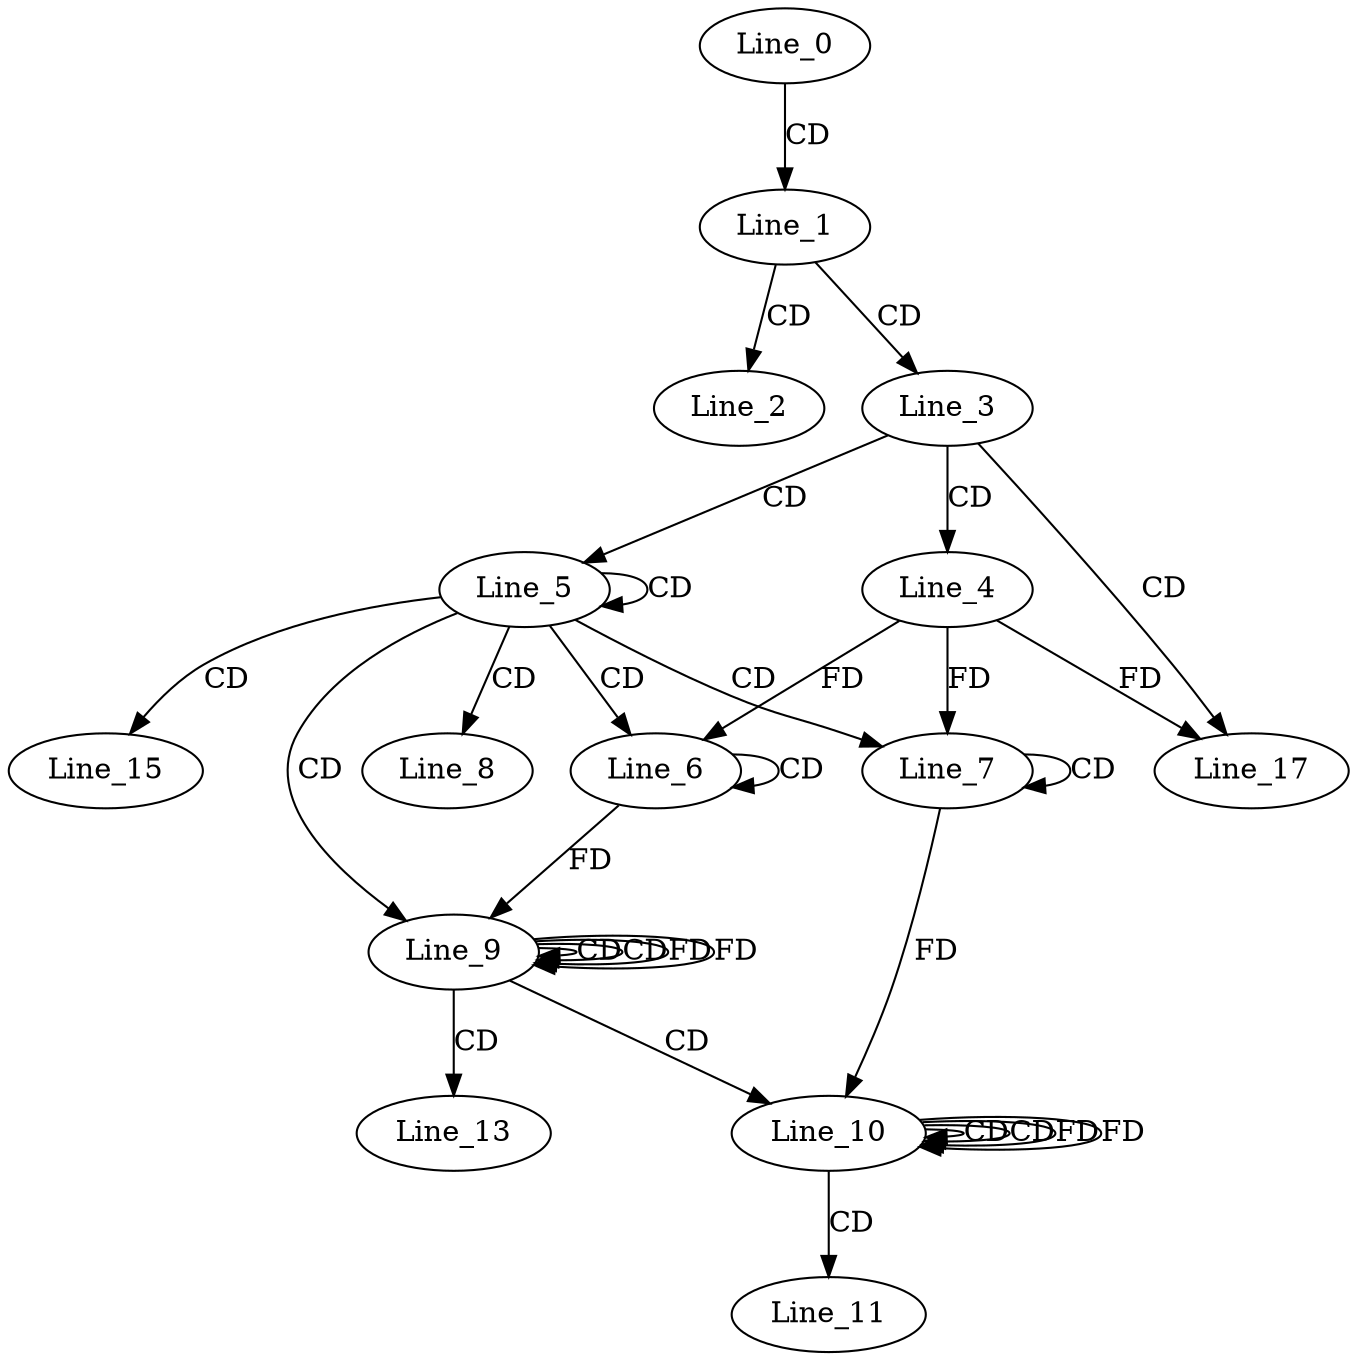 digraph G {
  Line_0;
  Line_1;
  Line_2;
  Line_3;
  Line_4;
  Line_5;
  Line_6;
  Line_6;
  Line_7;
  Line_7;
  Line_8;
  Line_9;
  Line_9;
  Line_9;
  Line_10;
  Line_10;
  Line_10;
  Line_11;
  Line_13;
  Line_15;
  Line_17;
  Line_0 -> Line_1 [ label="CD" ];
  Line_1 -> Line_2 [ label="CD" ];
  Line_1 -> Line_3 [ label="CD" ];
  Line_3 -> Line_4 [ label="CD" ];
  Line_3 -> Line_5 [ label="CD" ];
  Line_5 -> Line_5 [ label="CD" ];
  Line_5 -> Line_6 [ label="CD" ];
  Line_6 -> Line_6 [ label="CD" ];
  Line_4 -> Line_6 [ label="FD" ];
  Line_5 -> Line_7 [ label="CD" ];
  Line_7 -> Line_7 [ label="CD" ];
  Line_4 -> Line_7 [ label="FD" ];
  Line_5 -> Line_8 [ label="CD" ];
  Line_5 -> Line_9 [ label="CD" ];
  Line_9 -> Line_9 [ label="CD" ];
  Line_6 -> Line_9 [ label="FD" ];
  Line_9 -> Line_9 [ label="CD" ];
  Line_9 -> Line_9 [ label="FD" ];
  Line_9 -> Line_10 [ label="CD" ];
  Line_10 -> Line_10 [ label="CD" ];
  Line_7 -> Line_10 [ label="FD" ];
  Line_10 -> Line_10 [ label="CD" ];
  Line_10 -> Line_10 [ label="FD" ];
  Line_10 -> Line_11 [ label="CD" ];
  Line_9 -> Line_13 [ label="CD" ];
  Line_5 -> Line_15 [ label="CD" ];
  Line_3 -> Line_17 [ label="CD" ];
  Line_4 -> Line_17 [ label="FD" ];
  Line_9 -> Line_9 [ label="FD" ];
  Line_10 -> Line_10 [ label="FD" ];
}
